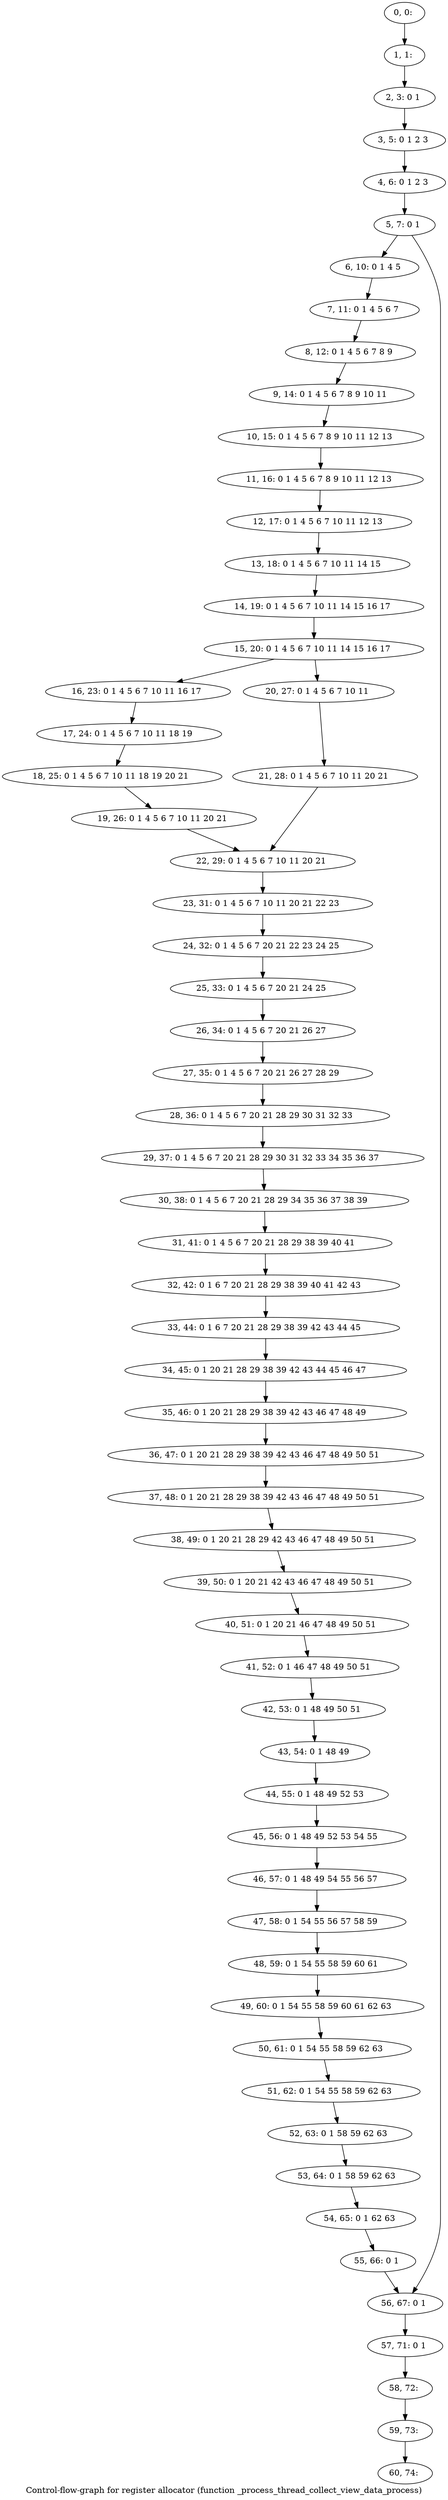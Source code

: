 digraph G {
graph [label="Control-flow-graph for register allocator (function _process_thread_collect_view_data_process)"]
0[label="0, 0: "];
1[label="1, 1: "];
2[label="2, 3: 0 1 "];
3[label="3, 5: 0 1 2 3 "];
4[label="4, 6: 0 1 2 3 "];
5[label="5, 7: 0 1 "];
6[label="6, 10: 0 1 4 5 "];
7[label="7, 11: 0 1 4 5 6 7 "];
8[label="8, 12: 0 1 4 5 6 7 8 9 "];
9[label="9, 14: 0 1 4 5 6 7 8 9 10 11 "];
10[label="10, 15: 0 1 4 5 6 7 8 9 10 11 12 13 "];
11[label="11, 16: 0 1 4 5 6 7 8 9 10 11 12 13 "];
12[label="12, 17: 0 1 4 5 6 7 10 11 12 13 "];
13[label="13, 18: 0 1 4 5 6 7 10 11 14 15 "];
14[label="14, 19: 0 1 4 5 6 7 10 11 14 15 16 17 "];
15[label="15, 20: 0 1 4 5 6 7 10 11 14 15 16 17 "];
16[label="16, 23: 0 1 4 5 6 7 10 11 16 17 "];
17[label="17, 24: 0 1 4 5 6 7 10 11 18 19 "];
18[label="18, 25: 0 1 4 5 6 7 10 11 18 19 20 21 "];
19[label="19, 26: 0 1 4 5 6 7 10 11 20 21 "];
20[label="20, 27: 0 1 4 5 6 7 10 11 "];
21[label="21, 28: 0 1 4 5 6 7 10 11 20 21 "];
22[label="22, 29: 0 1 4 5 6 7 10 11 20 21 "];
23[label="23, 31: 0 1 4 5 6 7 10 11 20 21 22 23 "];
24[label="24, 32: 0 1 4 5 6 7 20 21 22 23 24 25 "];
25[label="25, 33: 0 1 4 5 6 7 20 21 24 25 "];
26[label="26, 34: 0 1 4 5 6 7 20 21 26 27 "];
27[label="27, 35: 0 1 4 5 6 7 20 21 26 27 28 29 "];
28[label="28, 36: 0 1 4 5 6 7 20 21 28 29 30 31 32 33 "];
29[label="29, 37: 0 1 4 5 6 7 20 21 28 29 30 31 32 33 34 35 36 37 "];
30[label="30, 38: 0 1 4 5 6 7 20 21 28 29 34 35 36 37 38 39 "];
31[label="31, 41: 0 1 4 5 6 7 20 21 28 29 38 39 40 41 "];
32[label="32, 42: 0 1 6 7 20 21 28 29 38 39 40 41 42 43 "];
33[label="33, 44: 0 1 6 7 20 21 28 29 38 39 42 43 44 45 "];
34[label="34, 45: 0 1 20 21 28 29 38 39 42 43 44 45 46 47 "];
35[label="35, 46: 0 1 20 21 28 29 38 39 42 43 46 47 48 49 "];
36[label="36, 47: 0 1 20 21 28 29 38 39 42 43 46 47 48 49 50 51 "];
37[label="37, 48: 0 1 20 21 28 29 38 39 42 43 46 47 48 49 50 51 "];
38[label="38, 49: 0 1 20 21 28 29 42 43 46 47 48 49 50 51 "];
39[label="39, 50: 0 1 20 21 42 43 46 47 48 49 50 51 "];
40[label="40, 51: 0 1 20 21 46 47 48 49 50 51 "];
41[label="41, 52: 0 1 46 47 48 49 50 51 "];
42[label="42, 53: 0 1 48 49 50 51 "];
43[label="43, 54: 0 1 48 49 "];
44[label="44, 55: 0 1 48 49 52 53 "];
45[label="45, 56: 0 1 48 49 52 53 54 55 "];
46[label="46, 57: 0 1 48 49 54 55 56 57 "];
47[label="47, 58: 0 1 54 55 56 57 58 59 "];
48[label="48, 59: 0 1 54 55 58 59 60 61 "];
49[label="49, 60: 0 1 54 55 58 59 60 61 62 63 "];
50[label="50, 61: 0 1 54 55 58 59 62 63 "];
51[label="51, 62: 0 1 54 55 58 59 62 63 "];
52[label="52, 63: 0 1 58 59 62 63 "];
53[label="53, 64: 0 1 58 59 62 63 "];
54[label="54, 65: 0 1 62 63 "];
55[label="55, 66: 0 1 "];
56[label="56, 67: 0 1 "];
57[label="57, 71: 0 1 "];
58[label="58, 72: "];
59[label="59, 73: "];
60[label="60, 74: "];
0->1 ;
1->2 ;
2->3 ;
3->4 ;
4->5 ;
5->6 ;
5->56 ;
6->7 ;
7->8 ;
8->9 ;
9->10 ;
10->11 ;
11->12 ;
12->13 ;
13->14 ;
14->15 ;
15->16 ;
15->20 ;
16->17 ;
17->18 ;
18->19 ;
19->22 ;
20->21 ;
21->22 ;
22->23 ;
23->24 ;
24->25 ;
25->26 ;
26->27 ;
27->28 ;
28->29 ;
29->30 ;
30->31 ;
31->32 ;
32->33 ;
33->34 ;
34->35 ;
35->36 ;
36->37 ;
37->38 ;
38->39 ;
39->40 ;
40->41 ;
41->42 ;
42->43 ;
43->44 ;
44->45 ;
45->46 ;
46->47 ;
47->48 ;
48->49 ;
49->50 ;
50->51 ;
51->52 ;
52->53 ;
53->54 ;
54->55 ;
55->56 ;
56->57 ;
57->58 ;
58->59 ;
59->60 ;
}
